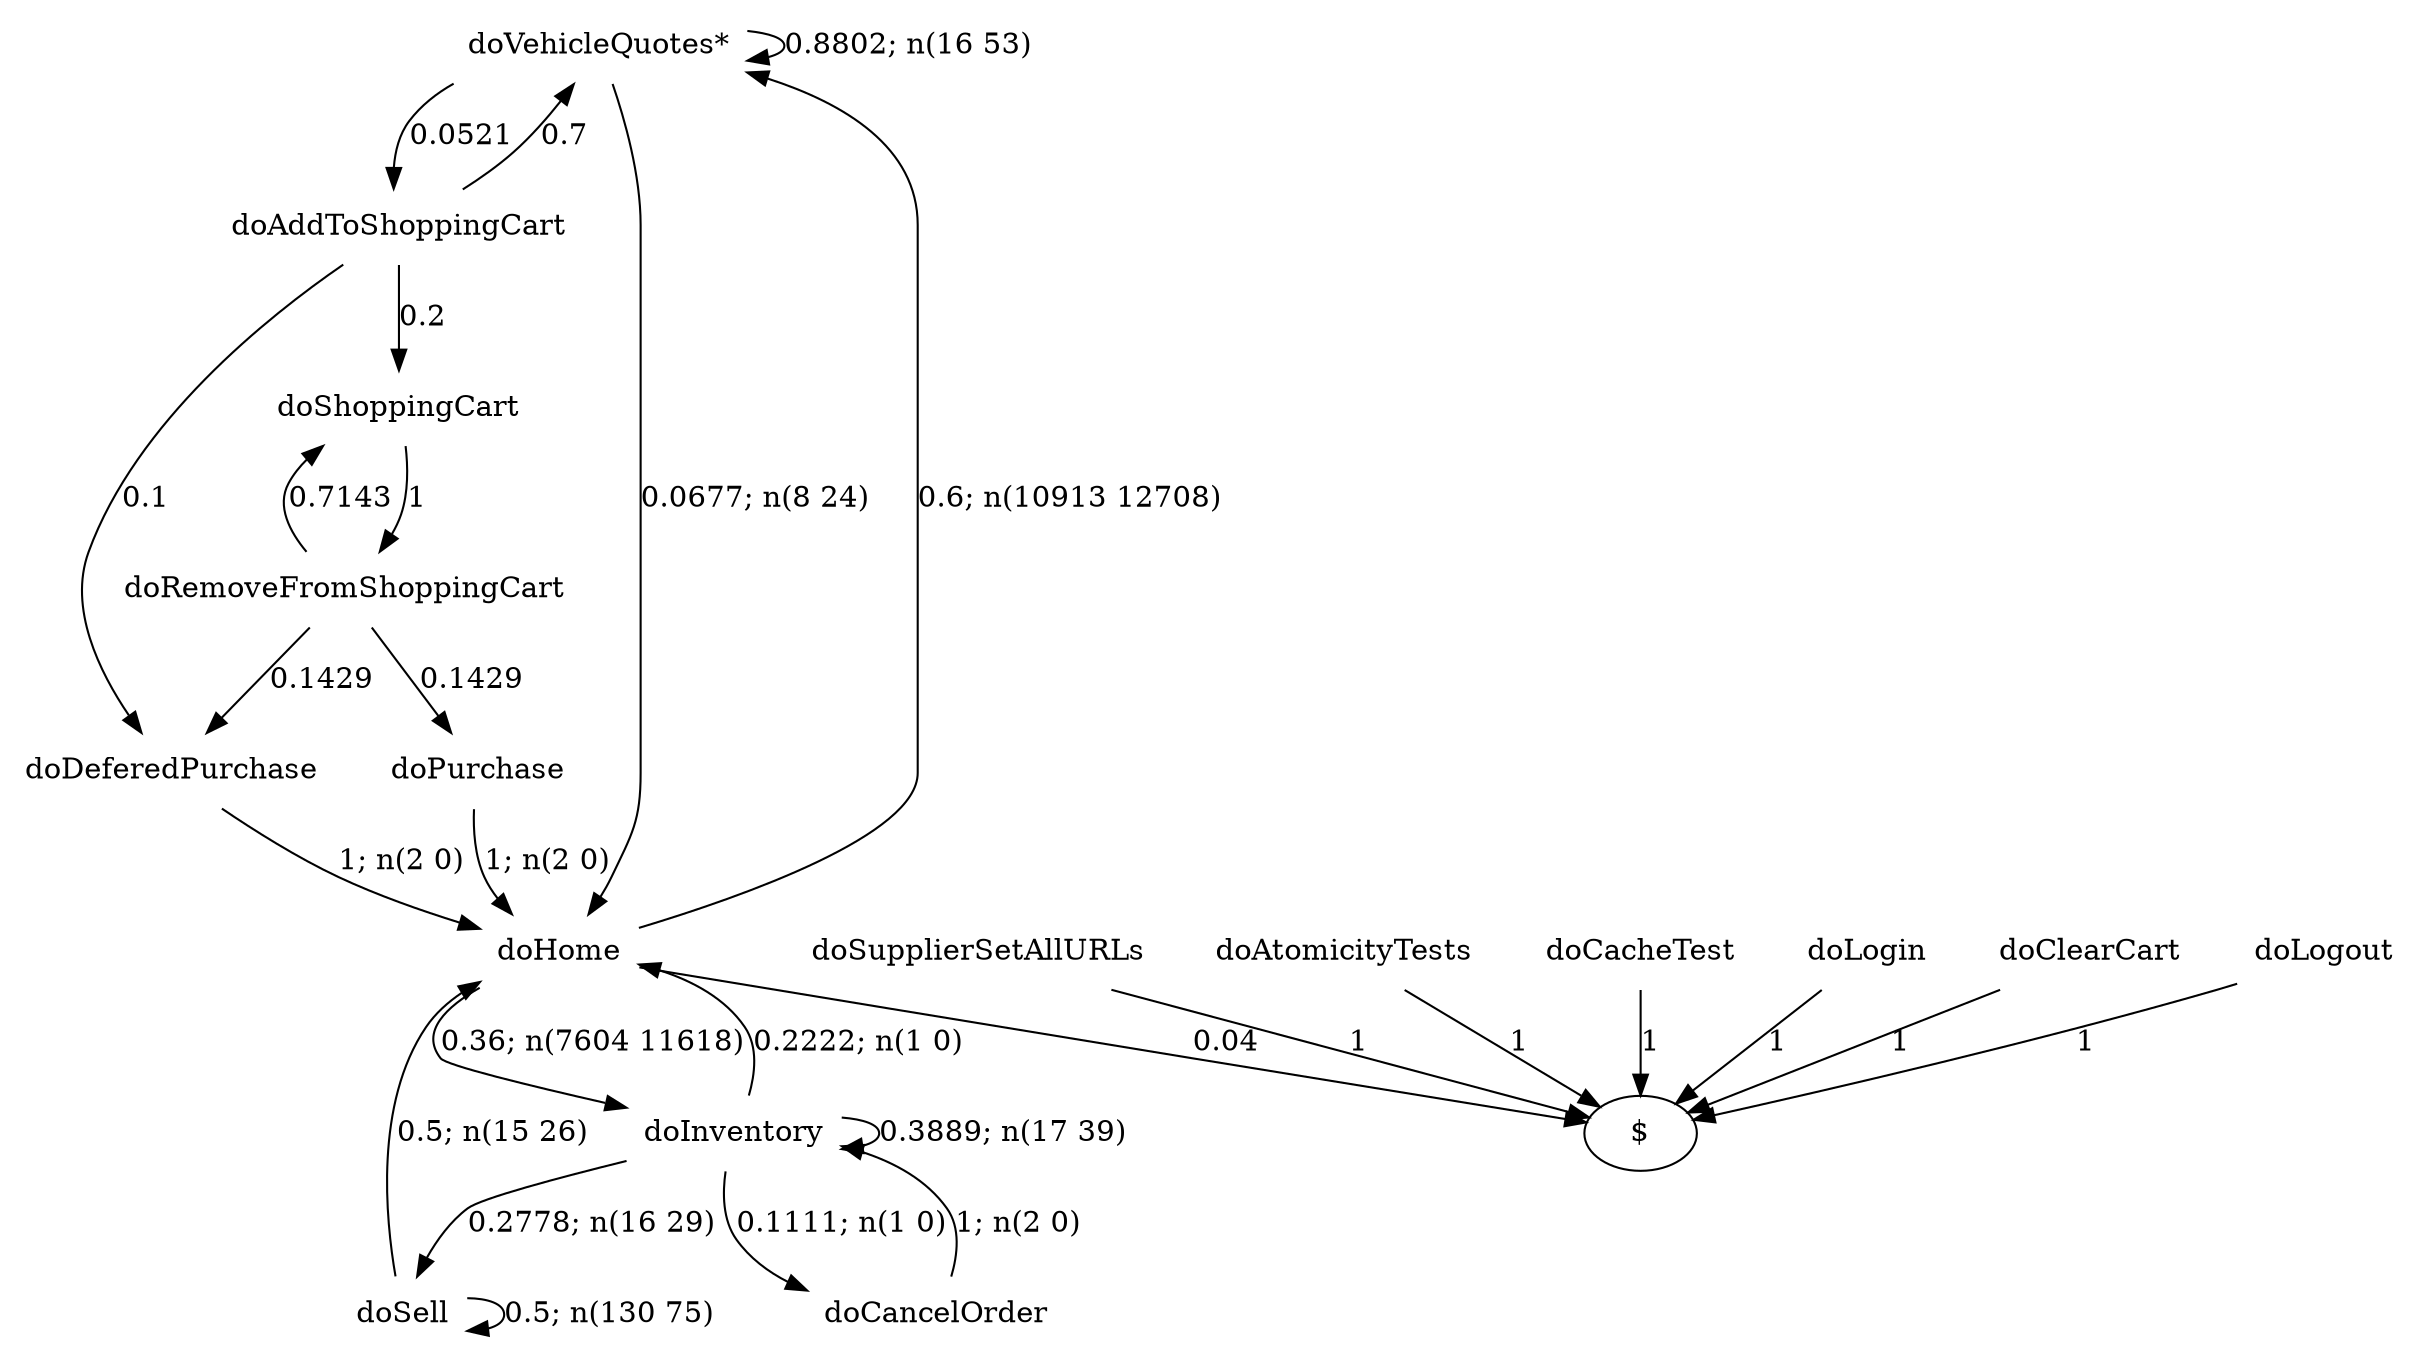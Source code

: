 digraph G {"doVehicleQuotes*" [label="doVehicleQuotes*",shape=none];"doSupplierSetAllURLs" [label="doSupplierSetAllURLs",shape=none];"doAtomicityTests" [label="doAtomicityTests",shape=none];"doCacheTest" [label="doCacheTest",shape=none];"doLogin" [label="doLogin",shape=none];"doAddToShoppingCart" [label="doAddToShoppingCart",shape=none];"doDeferedPurchase" [label="doDeferedPurchase",shape=none];"doHome" [label="doHome",shape=none];"doShoppingCart" [label="doShoppingCart",shape=none];"doClearCart" [label="doClearCart",shape=none];"doPurchase" [label="doPurchase",shape=none];"doInventory" [label="doInventory",shape=none];"doSell" [label="doSell",shape=none];"doLogout" [label="doLogout",shape=none];"doCancelOrder" [label="doCancelOrder",shape=none];"doRemoveFromShoppingCart" [label="doRemoveFromShoppingCart",shape=none];"doVehicleQuotes*"->"doVehicleQuotes*" [style=solid,label="0.8802; n(16 53)"];"doVehicleQuotes*"->"doAddToShoppingCart" [style=solid,label="0.0521"];"doVehicleQuotes*"->"doHome" [style=solid,label="0.0677; n(8 24)"];"doSupplierSetAllURLs"->"$" [style=solid,label="1"];"doAtomicityTests"->"$" [style=solid,label="1"];"doCacheTest"->"$" [style=solid,label="1"];"doLogin"->"$" [style=solid,label="1"];"doAddToShoppingCart"->"doVehicleQuotes*" [style=solid,label="0.7"];"doAddToShoppingCart"->"doDeferedPurchase" [style=solid,label="0.1"];"doAddToShoppingCart"->"doShoppingCart" [style=solid,label="0.2"];"doDeferedPurchase"->"doHome" [style=solid,label="1; n(2 0)"];"doHome"->"doVehicleQuotes*" [style=solid,label="0.6; n(10913 12708)"];"doHome"->"doInventory" [style=solid,label="0.36; n(7604 11618)"];"doHome"->"$" [style=solid,label="0.04"];"doShoppingCart"->"doRemoveFromShoppingCart" [style=solid,label="1"];"doClearCart"->"$" [style=solid,label="1"];"doPurchase"->"doHome" [style=solid,label="1; n(2 0)"];"doInventory"->"doHome" [style=solid,label="0.2222; n(1 0)"];"doInventory"->"doInventory" [style=solid,label="0.3889; n(17 39)"];"doInventory"->"doSell" [style=solid,label="0.2778; n(16 29)"];"doInventory"->"doCancelOrder" [style=solid,label="0.1111; n(1 0)"];"doSell"->"doHome" [style=solid,label="0.5; n(15 26)"];"doSell"->"doSell" [style=solid,label="0.5; n(130 75)"];"doLogout"->"$" [style=solid,label="1"];"doCancelOrder"->"doInventory" [style=solid,label="1; n(2 0)"];"doRemoveFromShoppingCart"->"doDeferedPurchase" [style=solid,label="0.1429"];"doRemoveFromShoppingCart"->"doShoppingCart" [style=solid,label="0.7143"];"doRemoveFromShoppingCart"->"doPurchase" [style=solid,label="0.1429"];}